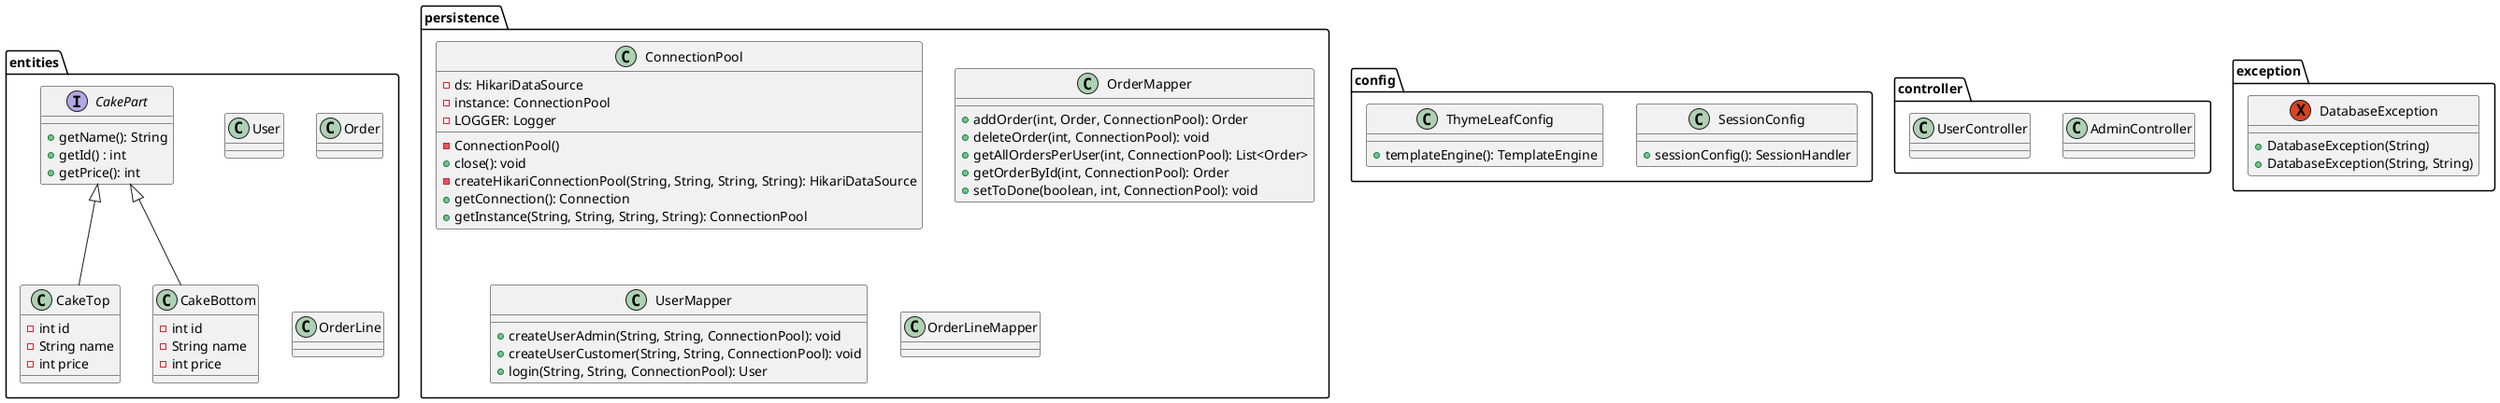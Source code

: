 @startuml
'https://plantuml.com/class-diagram
package "entities"{
interface CakePart {
+ getName(): String
+ getId() : int
+ getPrice(): int
}
class CakeTop extends CakePart{
                                -int id
                                -String name
                                -int price
                                }
class CakeBottom extends CakePart{
                                 -int id
                                 -String name
                                 -int price
                                 }

class User {
}

class Order {
}

class OrderLine {
}


}

package "config"{
class SessionConfig{
+ sessionConfig(): SessionHandler
}

class ThymeLeafConfig{
+ templateEngine(): TemplateEngine
}
}

package "controller"{
class AdminController{

}
class UserController{

}
}

package "exception"{

Exception DatabaseException{
+ DatabaseException(String)
+ DatabaseException(String, String)
}
}

package "persistence"{
class ConnectionPool{
- ds: HikariDataSource
- instance: ConnectionPool
- LOGGER: Logger

- ConnectionPool()
+ close(): void
- createHikariConnectionPool(String, String, String, String): HikariDataSource
+ getConnection(): Connection
+ getInstance(String, String, String, String): ConnectionPool
}

class OrderMapper{
+ addOrder(int, Order, ConnectionPool): Order
+ deleteOrder(int, ConnectionPool): void
+ getAllOrdersPerUser(int, ConnectionPool): List<Order>
+ getOrderById(int, ConnectionPool): Order
+ setToDone(boolean, int, ConnectionPool): void
}

class UserMapper{
+ createUserAdmin(String, String, ConnectionPool): void
+ createUserCustomer(String, String, ConnectionPool): void
+ login(String, String, ConnectionPool): User
}

class OrderLineMapper{

}
@enduml